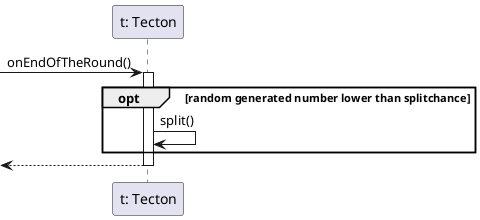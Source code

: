 @startuml endofround_tecton

participant "t: Tecton" as tecton

-> tecton: onEndOfTheRound()
activate tecton

opt random generated number lower than splitchance
tecton -> tecton: split()
end
<-- tecton
deactivate tecton
@enduml

